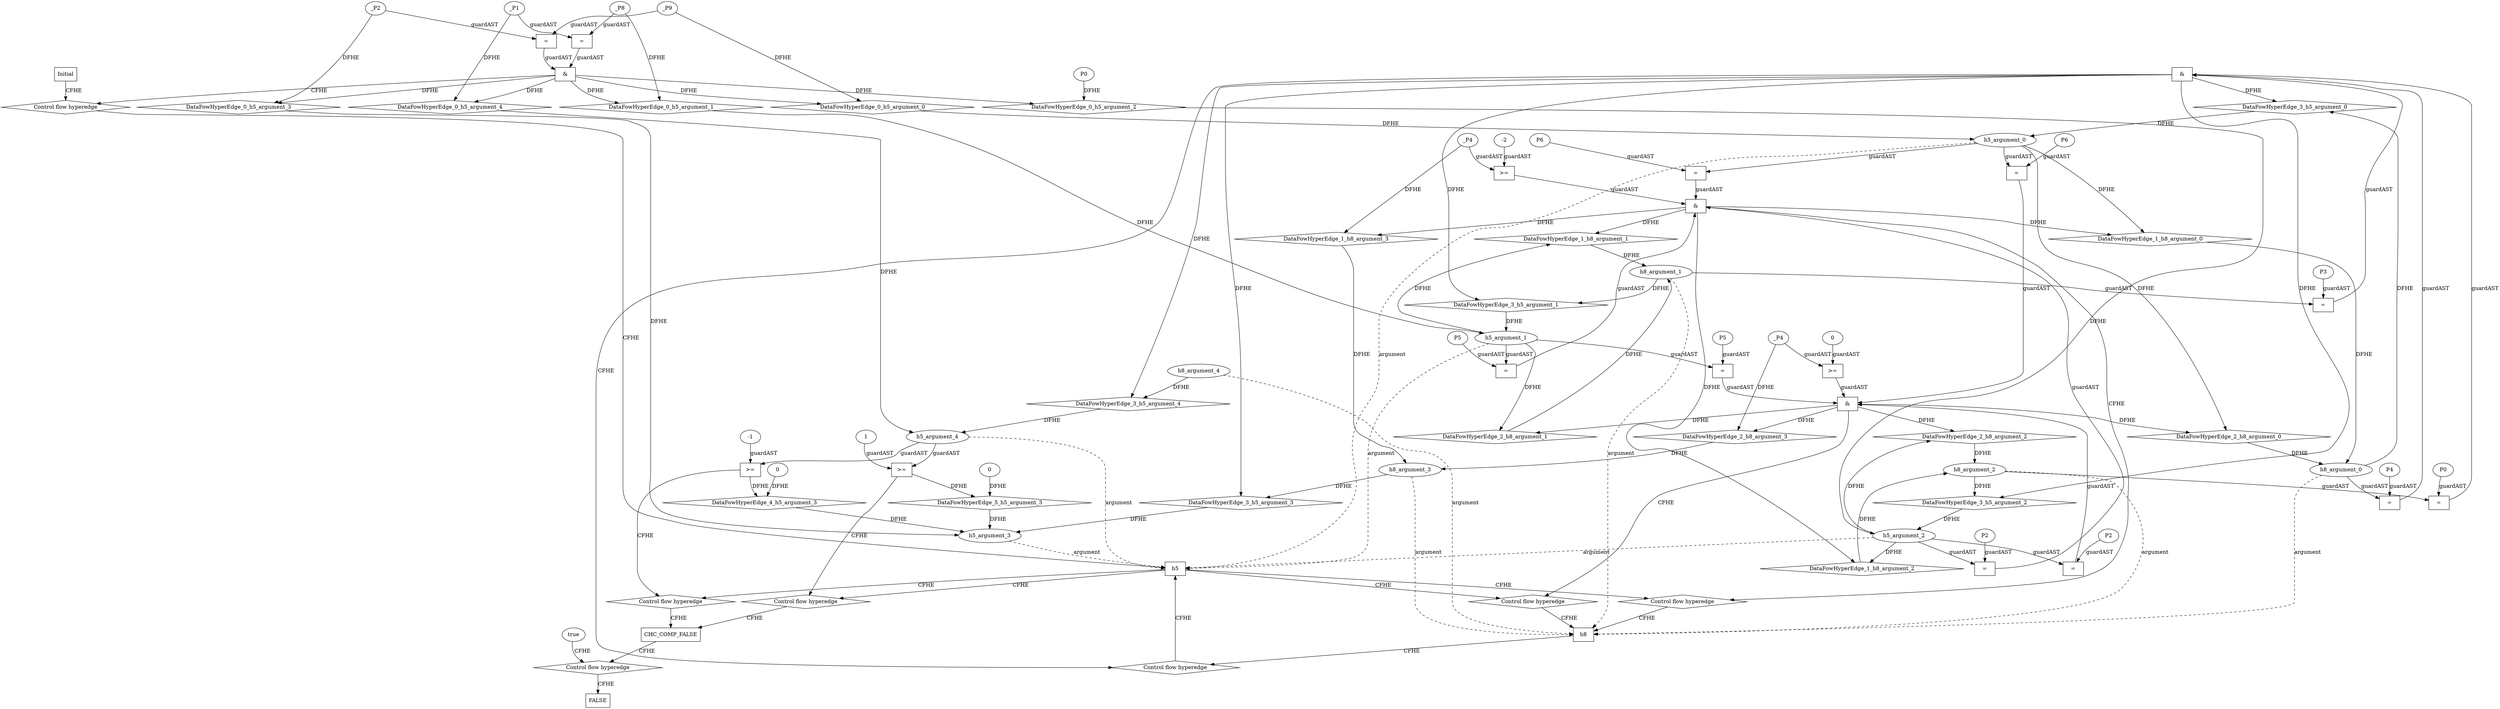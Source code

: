 digraph dag {
"CHC_COMP_FALSE" [label="CHC_COMP_FALSE" nodeName="CHC_COMP_FALSE" class=CONTROL  shape="rect"];
"h5" [label="h5" nodeName="h5" class=CONTROL  shape="rect"];
"h8" [label="h8" nodeName="h8" class=CONTROL  shape="rect"];
FALSE [label="FALSE" nodeName=FALSE class=CONTROL  shape="rect"];
Initial [label="Initial" nodeName=Initial class=CONTROL  shape="rect"];
ControlFowHyperEdge_0 [label="Control flow hyperedge" nodeName=ControlFowHyperEdge_0 class=controlFlowHyperEdge shape="diamond"];
"Initial" -> ControlFowHyperEdge_0 [label="CFHE"]
ControlFowHyperEdge_0 -> "h5" [label="CFHE"]
ControlFowHyperEdge_1 [label="Control flow hyperedge" nodeName=ControlFowHyperEdge_1 class=controlFlowHyperEdge shape="diamond"];
"h5" -> ControlFowHyperEdge_1 [label="CFHE"]
ControlFowHyperEdge_1 -> "h8" [label="CFHE"]
ControlFowHyperEdge_2 [label="Control flow hyperedge" nodeName=ControlFowHyperEdge_2 class=controlFlowHyperEdge shape="diamond"];
"h5" -> ControlFowHyperEdge_2 [label="CFHE"]
ControlFowHyperEdge_2 -> "h8" [label="CFHE"]
ControlFowHyperEdge_3 [label="Control flow hyperedge" nodeName=ControlFowHyperEdge_3 class=controlFlowHyperEdge shape="diamond"];
"h8" -> ControlFowHyperEdge_3 [label="CFHE"]
ControlFowHyperEdge_3 -> "h5" [label="CFHE"]
ControlFowHyperEdge_4 [label="Control flow hyperedge" nodeName=ControlFowHyperEdge_4 class=controlFlowHyperEdge shape="diamond"];
"h5" -> ControlFowHyperEdge_4 [label="CFHE"]
ControlFowHyperEdge_4 -> "CHC_COMP_FALSE" [label="CFHE"]
ControlFowHyperEdge_5 [label="Control flow hyperedge" nodeName=ControlFowHyperEdge_5 class=controlFlowHyperEdge shape="diamond"];
"h5" -> ControlFowHyperEdge_5 [label="CFHE"]
ControlFowHyperEdge_5 -> "CHC_COMP_FALSE" [label="CFHE"]
ControlFowHyperEdge_6 [label="Control flow hyperedge" nodeName=ControlFowHyperEdge_6 class=controlFlowHyperEdge shape="diamond"];
"CHC_COMP_FALSE" -> ControlFowHyperEdge_6 [label="CFHE"]
ControlFowHyperEdge_6 -> "FALSE" [label="CFHE"]
"h5_argument_0" [label="h5_argument_0" nodeName=argument0 class=argument  head="h5" shape="oval"];
"h5_argument_0" -> "h5"[label="argument" style="dashed"]
"h5_argument_1" [label="h5_argument_1" nodeName=argument1 class=argument  head="h5" shape="oval"];
"h5_argument_1" -> "h5"[label="argument" style="dashed"]
"h5_argument_2" [label="h5_argument_2" nodeName=argument2 class=argument  head="h5" shape="oval"];
"h5_argument_2" -> "h5"[label="argument" style="dashed"]
"h5_argument_3" [label="h5_argument_3" nodeName=argument3 class=argument  head="h5" shape="oval"];
"h5_argument_3" -> "h5"[label="argument" style="dashed"]
"h5_argument_4" [label="h5_argument_4" nodeName=argument4 class=argument  head="h5" shape="oval"];
"h5_argument_4" -> "h5"[label="argument" style="dashed"]
"h8_argument_0" [label="h8_argument_0" nodeName=argument0 class=argument  head="h8" shape="oval"];
"h8_argument_0" -> "h8"[label="argument" style="dashed"]
"h8_argument_1" [label="h8_argument_1" nodeName=argument1 class=argument  head="h8" shape="oval"];
"h8_argument_1" -> "h8"[label="argument" style="dashed"]
"h8_argument_2" [label="h8_argument_2" nodeName=argument2 class=argument  head="h8" shape="oval"];
"h8_argument_2" -> "h8"[label="argument" style="dashed"]
"h8_argument_3" [label="h8_argument_3" nodeName=argument3 class=argument  head="h8" shape="oval"];
"h8_argument_3" -> "h8"[label="argument" style="dashed"]
"h8_argument_4" [label="h8_argument_4" nodeName=argument4 class=argument  head="h8" shape="oval"];
"h8_argument_4" -> "h8"[label="argument" style="dashed"]

"xxxh5___Initial_0xxx_and" [label="&" nodeName="xxxh5___Initial_0xxx_and" class=Operator shape="rect"];
"xxxh5___Initial_0xxxguard_0_node_0" [label="=" nodeName="xxxh5___Initial_0xxxguard_0_node_0" class=Operator  shape="rect"];
"xxxh5___Initial_0xxxdataFlow3_node_0" -> "xxxh5___Initial_0xxxguard_0_node_0"[label="guardAST"]
"xxxh5___Initial_0xxxdataFlow1_node_0" -> "xxxh5___Initial_0xxxguard_0_node_0"[label="guardAST"]

"xxxh5___Initial_0xxxguard_0_node_0" -> "xxxh5___Initial_0xxx_and" [label="guardAST"];
"xxxh5___Initial_0xxxguard1_node_0" [label="=" nodeName="xxxh5___Initial_0xxxguard1_node_0" class=Operator  shape="rect"];
"xxxh5___Initial_0xxxdataFlow_0_node_0" -> "xxxh5___Initial_0xxxguard1_node_0"[label="guardAST"]
"xxxh5___Initial_0xxxdataFlow2_node_0" -> "xxxh5___Initial_0xxxguard1_node_0"[label="guardAST"]

"xxxh5___Initial_0xxxguard1_node_0" -> "xxxh5___Initial_0xxx_and" [label="guardAST"];
"xxxh5___Initial_0xxx_and" -> "ControlFowHyperEdge_0" [label="CFHE"];
"xxxh5___Initial_0xxxdataFlow_0_node_0" [label="_P2" nodeName="xxxh5___Initial_0xxxdataFlow_0_node_0" class=symbolicConstant ];

"xxxh5___Initial_0xxxdataFlow1_node_0" [label="_P8" nodeName="xxxh5___Initial_0xxxdataFlow1_node_0" class=symbolicConstant ];

"xxxh5___Initial_0xxxdataFlow2_node_0" [label="_P9" nodeName="xxxh5___Initial_0xxxdataFlow2_node_0" class=symbolicConstant ];

"xxxh5___Initial_0xxxdataFlow3_node_0" [label="_P1" nodeName="xxxh5___Initial_0xxxdataFlow3_node_0" class=symbolicConstant ];

"xxxh5___Initial_0xxxdataFlow4_node_0" [label="P0" nodeName="xxxh5___Initial_0xxxdataFlow4_node_0" class=symbolicConstant ];

"xxxh8___h5_1xxx_and" [label="&" nodeName="xxxh8___h5_1xxx_and" class=Operator shape="rect"];
"xxxh8___h5_1xxxguard_0_node_0" [label=">=" nodeName="xxxh8___h5_1xxxguard_0_node_0" class=Operator  shape="rect"];
"xxxh8___h5_1xxxguard_0_node_1" [label="-2" nodeName="xxxh8___h5_1xxxguard_0_node_1" class=IdealInt ];
"xxxh8___h5_1xxxguard_0_node_1" -> "xxxh8___h5_1xxxguard_0_node_0"[label="guardAST"]
"xxxh8___h5_1xxxdataFlow_0_node_0" -> "xxxh8___h5_1xxxguard_0_node_0"[label="guardAST"]

"xxxh8___h5_1xxxguard_0_node_0" -> "xxxh8___h5_1xxx_and" [label="guardAST"];
"xxxh8___h5_1xxxguard1_node_0" [label="=" nodeName="xxxh8___h5_1xxxguard1_node_0" class=Operator  shape="rect"];
"xxxh8___h5_1xxxguard1_node_1" [label="P6" nodeName="xxxh8___h5_1xxxguard1_node_1" class=symbolicConstant ];
"xxxh8___h5_1xxxguard1_node_1" -> "xxxh8___h5_1xxxguard1_node_0"[label="guardAST"]
"h5_argument_0" -> "xxxh8___h5_1xxxguard1_node_0"[label="guardAST"]

"xxxh8___h5_1xxxguard1_node_0" -> "xxxh8___h5_1xxx_and" [label="guardAST"];
"xxxh8___h5_1xxxguard2_node_0" [label="=" nodeName="xxxh8___h5_1xxxguard2_node_0" class=Operator  shape="rect"];
"xxxh8___h5_1xxxguard2_node_1" [label="P5" nodeName="xxxh8___h5_1xxxguard2_node_1" class=symbolicConstant ];
"xxxh8___h5_1xxxguard2_node_1" -> "xxxh8___h5_1xxxguard2_node_0"[label="guardAST"]
"h5_argument_1" -> "xxxh8___h5_1xxxguard2_node_0"[label="guardAST"]

"xxxh8___h5_1xxxguard2_node_0" -> "xxxh8___h5_1xxx_and" [label="guardAST"];
"xxxh8___h5_1xxxguard3_node_0" [label="=" nodeName="xxxh8___h5_1xxxguard3_node_0" class=Operator  shape="rect"];
"xxxh8___h5_1xxxguard3_node_1" [label="P2" nodeName="xxxh8___h5_1xxxguard3_node_1" class=symbolicConstant ];
"xxxh8___h5_1xxxguard3_node_1" -> "xxxh8___h5_1xxxguard3_node_0"[label="guardAST"]
"h5_argument_2" -> "xxxh8___h5_1xxxguard3_node_0"[label="guardAST"]

"xxxh8___h5_1xxxguard3_node_0" -> "xxxh8___h5_1xxx_and" [label="guardAST"];
"xxxh8___h5_1xxx_and" -> "ControlFowHyperEdge_1" [label="CFHE"];
"xxxh8___h5_1xxxdataFlow_0_node_0" [label="_P4" nodeName="xxxh8___h5_1xxxdataFlow_0_node_0" class=symbolicConstant ];

"xxxh8___h5_2xxx_and" [label="&" nodeName="xxxh8___h5_2xxx_and" class=Operator shape="rect"];
"xxxh8___h5_2xxxguard_0_node_0" [label=">=" nodeName="xxxh8___h5_2xxxguard_0_node_0" class=Operator  shape="rect"];
"xxxh8___h5_2xxxguard_0_node_2" [label="0" nodeName="xxxh8___h5_2xxxguard_0_node_2" class=IdealInt ];
"xxxh8___h5_2xxxdataFlow_0_node_0" -> "xxxh8___h5_2xxxguard_0_node_0"[label="guardAST"]
"xxxh8___h5_2xxxguard_0_node_2" -> "xxxh8___h5_2xxxguard_0_node_0"[label="guardAST"]

"xxxh8___h5_2xxxguard_0_node_0" -> "xxxh8___h5_2xxx_and" [label="guardAST"];
"xxxh8___h5_2xxxguard1_node_0" [label="=" nodeName="xxxh8___h5_2xxxguard1_node_0" class=Operator  shape="rect"];
"xxxh8___h5_2xxxguard1_node_1" [label="P6" nodeName="xxxh8___h5_2xxxguard1_node_1" class=symbolicConstant ];
"xxxh8___h5_2xxxguard1_node_1" -> "xxxh8___h5_2xxxguard1_node_0"[label="guardAST"]
"h5_argument_0" -> "xxxh8___h5_2xxxguard1_node_0"[label="guardAST"]

"xxxh8___h5_2xxxguard1_node_0" -> "xxxh8___h5_2xxx_and" [label="guardAST"];
"xxxh8___h5_2xxxguard2_node_0" [label="=" nodeName="xxxh8___h5_2xxxguard2_node_0" class=Operator  shape="rect"];
"xxxh8___h5_2xxxguard2_node_1" [label="P5" nodeName="xxxh8___h5_2xxxguard2_node_1" class=symbolicConstant ];
"xxxh8___h5_2xxxguard2_node_1" -> "xxxh8___h5_2xxxguard2_node_0"[label="guardAST"]
"h5_argument_1" -> "xxxh8___h5_2xxxguard2_node_0"[label="guardAST"]

"xxxh8___h5_2xxxguard2_node_0" -> "xxxh8___h5_2xxx_and" [label="guardAST"];
"xxxh8___h5_2xxxguard3_node_0" [label="=" nodeName="xxxh8___h5_2xxxguard3_node_0" class=Operator  shape="rect"];
"xxxh8___h5_2xxxguard3_node_1" [label="P2" nodeName="xxxh8___h5_2xxxguard3_node_1" class=symbolicConstant ];
"xxxh8___h5_2xxxguard3_node_1" -> "xxxh8___h5_2xxxguard3_node_0"[label="guardAST"]
"h5_argument_2" -> "xxxh8___h5_2xxxguard3_node_0"[label="guardAST"]

"xxxh8___h5_2xxxguard3_node_0" -> "xxxh8___h5_2xxx_and" [label="guardAST"];
"xxxh8___h5_2xxx_and" -> "ControlFowHyperEdge_2" [label="CFHE"];
"xxxh8___h5_2xxxdataFlow_0_node_0" [label="_P4" nodeName="xxxh8___h5_2xxxdataFlow_0_node_0" class=symbolicConstant ];

"xxxh5___h8_3xxx_and" [label="&" nodeName="xxxh5___h8_3xxx_and" class=Operator shape="rect"];
"xxxh5___h8_3xxxguard_0_node_0" [label="=" nodeName="xxxh5___h8_3xxxguard_0_node_0" class=Operator  shape="rect"];
"xxxh5___h8_3xxxguard_0_node_1" [label="P4" nodeName="xxxh5___h8_3xxxguard_0_node_1" class=symbolicConstant ];
"xxxh5___h8_3xxxguard_0_node_1" -> "xxxh5___h8_3xxxguard_0_node_0"[label="guardAST"]
"h8_argument_0" -> "xxxh5___h8_3xxxguard_0_node_0"[label="guardAST"]

"xxxh5___h8_3xxxguard_0_node_0" -> "xxxh5___h8_3xxx_and" [label="guardAST"];
"xxxh5___h8_3xxxguard1_node_0" [label="=" nodeName="xxxh5___h8_3xxxguard1_node_0" class=Operator  shape="rect"];
"xxxh5___h8_3xxxguard1_node_1" [label="P3" nodeName="xxxh5___h8_3xxxguard1_node_1" class=symbolicConstant ];
"xxxh5___h8_3xxxguard1_node_1" -> "xxxh5___h8_3xxxguard1_node_0"[label="guardAST"]
"h8_argument_1" -> "xxxh5___h8_3xxxguard1_node_0"[label="guardAST"]

"xxxh5___h8_3xxxguard1_node_0" -> "xxxh5___h8_3xxx_and" [label="guardAST"];
"xxxh5___h8_3xxxguard2_node_0" [label="=" nodeName="xxxh5___h8_3xxxguard2_node_0" class=Operator  shape="rect"];
"xxxh5___h8_3xxxguard2_node_1" [label="P0" nodeName="xxxh5___h8_3xxxguard2_node_1" class=symbolicConstant ];
"xxxh5___h8_3xxxguard2_node_1" -> "xxxh5___h8_3xxxguard2_node_0"[label="guardAST"]
"h8_argument_2" -> "xxxh5___h8_3xxxguard2_node_0"[label="guardAST"]

"xxxh5___h8_3xxxguard2_node_0" -> "xxxh5___h8_3xxx_and" [label="guardAST"];
"xxxh5___h8_3xxx_and" -> "ControlFowHyperEdge_3" [label="CFHE"];
"xxxCHC_COMP_FALSE___h5_4xxxguard_0_node_0" [label=">=" nodeName="xxxCHC_COMP_FALSE___h5_4xxxguard_0_node_0" class=Operator  shape="rect"];
"xxxCHC_COMP_FALSE___h5_4xxxguard_0_node_1" [label="-1" nodeName="xxxCHC_COMP_FALSE___h5_4xxxguard_0_node_1" class=IdealInt ];
"xxxCHC_COMP_FALSE___h5_4xxxguard_0_node_1" -> "xxxCHC_COMP_FALSE___h5_4xxxguard_0_node_0"[label="guardAST"]
"h5_argument_4" -> "xxxCHC_COMP_FALSE___h5_4xxxguard_0_node_0"[label="guardAST"]

"xxxCHC_COMP_FALSE___h5_4xxxguard_0_node_0" -> "ControlFowHyperEdge_4" [label="CFHE"];
"xxxCHC_COMP_FALSE___h5_5xxxguard_0_node_0" [label=">=" nodeName="xxxCHC_COMP_FALSE___h5_5xxxguard_0_node_0" class=Operator  shape="rect"];
"xxxCHC_COMP_FALSE___h5_5xxxguard_0_node_2" [label="1" nodeName="xxxCHC_COMP_FALSE___h5_5xxxguard_0_node_2" class=IdealInt ];
"h5_argument_4" -> "xxxCHC_COMP_FALSE___h5_5xxxguard_0_node_0"[label="guardAST"]
"xxxCHC_COMP_FALSE___h5_5xxxguard_0_node_2" -> "xxxCHC_COMP_FALSE___h5_5xxxguard_0_node_0"[label="guardAST"]

"xxxCHC_COMP_FALSE___h5_5xxxguard_0_node_0" -> "ControlFowHyperEdge_5" [label="CFHE"];
"xxxFALSE___CHC_COMP_FALSE_6xxxguard_0_node_0" [label="true" nodeName="xxxFALSE___CHC_COMP_FALSE_6xxxguard_0_node_0" class=Constant ];

"xxxFALSE___CHC_COMP_FALSE_6xxxguard_0_node_0" -> "ControlFowHyperEdge_6" [label="CFHE"];
"xxxCHC_COMP_FALSE___h5_4xxxh5_argument_3_constant_0" [label="0" nodeName="xxxCHC_COMP_FALSE___h5_4xxxh5_argument_3_constant_0" class=Constant];
"DataFowHyperEdge_4_h5_argument_3" [label="DataFowHyperEdge_4_h5_argument_3" nodeName="DataFowHyperEdge_4_h5_argument_3" class=DataFlowHyperedge shape="diamond"];
"DataFowHyperEdge_4_h5_argument_3" -> "h5_argument_3"[label="DFHE"]
"xxxCHC_COMP_FALSE___h5_4xxxguard_0_node_0" -> "DataFowHyperEdge_4_h5_argument_3"[label="DFHE"]
"xxxCHC_COMP_FALSE___h5_4xxxh5_argument_3_constant_0" -> "DataFowHyperEdge_4_h5_argument_3" [label="DFHE"];
"xxxCHC_COMP_FALSE___h5_5xxxh5_argument_3_constant_0" [label="0" nodeName="xxxCHC_COMP_FALSE___h5_5xxxh5_argument_3_constant_0" class=Constant];
"DataFowHyperEdge_5_h5_argument_3" [label="DataFowHyperEdge_5_h5_argument_3" nodeName="DataFowHyperEdge_5_h5_argument_3" class=DataFlowHyperedge shape="diamond"];
"DataFowHyperEdge_5_h5_argument_3" -> "h5_argument_3"[label="DFHE"]
"xxxCHC_COMP_FALSE___h5_5xxxguard_0_node_0" -> "DataFowHyperEdge_5_h5_argument_3"[label="DFHE"]
"xxxCHC_COMP_FALSE___h5_5xxxh5_argument_3_constant_0" -> "DataFowHyperEdge_5_h5_argument_3" [label="DFHE"];
"h5_argument_0" -> "DataFowHyperEdge_1_h8_argument_0"[label="DFHE"]
"DataFowHyperEdge_1_h8_argument_0" [label="DataFowHyperEdge_1_h8_argument_0" nodeName="DataFowHyperEdge_1_h8_argument_0" class=DataFlowHyperedge shape="diamond"];
"DataFowHyperEdge_1_h8_argument_0" -> "h8_argument_0"[label="DFHE"]
"xxxh8___h5_1xxx_and" -> "DataFowHyperEdge_1_h8_argument_0"[label="DFHE"]
"h5_argument_1" -> "DataFowHyperEdge_1_h8_argument_1"[label="DFHE"]
"DataFowHyperEdge_1_h8_argument_1" [label="DataFowHyperEdge_1_h8_argument_1" nodeName="DataFowHyperEdge_1_h8_argument_1" class=DataFlowHyperedge shape="diamond"];
"DataFowHyperEdge_1_h8_argument_1" -> "h8_argument_1"[label="DFHE"]
"xxxh8___h5_1xxx_and" -> "DataFowHyperEdge_1_h8_argument_1"[label="DFHE"]
"h5_argument_2" -> "DataFowHyperEdge_1_h8_argument_2"[label="DFHE"]
"DataFowHyperEdge_1_h8_argument_2" [label="DataFowHyperEdge_1_h8_argument_2" nodeName="DataFowHyperEdge_1_h8_argument_2" class=DataFlowHyperedge shape="diamond"];
"DataFowHyperEdge_1_h8_argument_2" -> "h8_argument_2"[label="DFHE"]
"xxxh8___h5_1xxx_and" -> "DataFowHyperEdge_1_h8_argument_2"[label="DFHE"]
"h5_argument_0" -> "DataFowHyperEdge_2_h8_argument_0"[label="DFHE"]
"DataFowHyperEdge_2_h8_argument_0" [label="DataFowHyperEdge_2_h8_argument_0" nodeName="DataFowHyperEdge_2_h8_argument_0" class=DataFlowHyperedge shape="diamond"];
"DataFowHyperEdge_2_h8_argument_0" -> "h8_argument_0"[label="DFHE"]
"xxxh8___h5_2xxx_and" -> "DataFowHyperEdge_2_h8_argument_0"[label="DFHE"]
"h5_argument_1" -> "DataFowHyperEdge_2_h8_argument_1"[label="DFHE"]
"DataFowHyperEdge_2_h8_argument_1" [label="DataFowHyperEdge_2_h8_argument_1" nodeName="DataFowHyperEdge_2_h8_argument_1" class=DataFlowHyperedge shape="diamond"];
"DataFowHyperEdge_2_h8_argument_1" -> "h8_argument_1"[label="DFHE"]
"xxxh8___h5_2xxx_and" -> "DataFowHyperEdge_2_h8_argument_1"[label="DFHE"]
"h5_argument_2" -> "DataFowHyperEdge_2_h8_argument_2"[label="DFHE"]
"DataFowHyperEdge_2_h8_argument_2" [label="DataFowHyperEdge_2_h8_argument_2" nodeName="DataFowHyperEdge_2_h8_argument_2" class=DataFlowHyperedge shape="diamond"];
"DataFowHyperEdge_2_h8_argument_2" -> "h8_argument_2"[label="DFHE"]
"xxxh8___h5_2xxx_and" -> "DataFowHyperEdge_2_h8_argument_2"[label="DFHE"]
"h8_argument_3" -> "DataFowHyperEdge_3_h5_argument_3"[label="DFHE"]
"DataFowHyperEdge_3_h5_argument_3" [label="DataFowHyperEdge_3_h5_argument_3" nodeName="DataFowHyperEdge_3_h5_argument_3" class=DataFlowHyperedge shape="diamond"];
"DataFowHyperEdge_3_h5_argument_3" -> "h5_argument_3"[label="DFHE"]
"xxxh5___h8_3xxx_and" -> "DataFowHyperEdge_3_h5_argument_3"[label="DFHE"]
"h8_argument_0" -> "DataFowHyperEdge_3_h5_argument_0"[label="DFHE"]
"DataFowHyperEdge_3_h5_argument_0" [label="DataFowHyperEdge_3_h5_argument_0" nodeName="DataFowHyperEdge_3_h5_argument_0" class=DataFlowHyperedge shape="diamond"];
"DataFowHyperEdge_3_h5_argument_0" -> "h5_argument_0"[label="DFHE"]
"xxxh5___h8_3xxx_and" -> "DataFowHyperEdge_3_h5_argument_0"[label="DFHE"]
"h8_argument_2" -> "DataFowHyperEdge_3_h5_argument_2"[label="DFHE"]
"DataFowHyperEdge_3_h5_argument_2" [label="DataFowHyperEdge_3_h5_argument_2" nodeName="DataFowHyperEdge_3_h5_argument_2" class=DataFlowHyperedge shape="diamond"];
"DataFowHyperEdge_3_h5_argument_2" -> "h5_argument_2"[label="DFHE"]
"xxxh5___h8_3xxx_and" -> "DataFowHyperEdge_3_h5_argument_2"[label="DFHE"]
"h8_argument_1" -> "DataFowHyperEdge_3_h5_argument_1"[label="DFHE"]
"DataFowHyperEdge_3_h5_argument_1" [label="DataFowHyperEdge_3_h5_argument_1" nodeName="DataFowHyperEdge_3_h5_argument_1" class=DataFlowHyperedge shape="diamond"];
"DataFowHyperEdge_3_h5_argument_1" -> "h5_argument_1"[label="DFHE"]
"xxxh5___h8_3xxx_and" -> "DataFowHyperEdge_3_h5_argument_1"[label="DFHE"]
"h8_argument_4" -> "DataFowHyperEdge_3_h5_argument_4"[label="DFHE"]
"DataFowHyperEdge_3_h5_argument_4" [label="DataFowHyperEdge_3_h5_argument_4" nodeName="DataFowHyperEdge_3_h5_argument_4" class=DataFlowHyperedge shape="diamond"];
"DataFowHyperEdge_3_h5_argument_4" -> "h5_argument_4"[label="DFHE"]
"xxxh5___h8_3xxx_and" -> "DataFowHyperEdge_3_h5_argument_4"[label="DFHE"]
"DataFowHyperEdge_0_h5_argument_0" [label="DataFowHyperEdge_0_h5_argument_0" nodeName="DataFowHyperEdge_0_h5_argument_0" class=DataFlowHyperedge shape="diamond"];
"DataFowHyperEdge_0_h5_argument_0" -> "h5_argument_0"[label="DFHE"]
"xxxh5___Initial_0xxx_and" -> "DataFowHyperEdge_0_h5_argument_0"[label="DFHE"]
"xxxh5___Initial_0xxxdataFlow2_node_0" -> "DataFowHyperEdge_0_h5_argument_0" [label="DFHE"];
"DataFowHyperEdge_0_h5_argument_1" [label="DataFowHyperEdge_0_h5_argument_1" nodeName="DataFowHyperEdge_0_h5_argument_1" class=DataFlowHyperedge shape="diamond"];
"DataFowHyperEdge_0_h5_argument_1" -> "h5_argument_1"[label="DFHE"]
"xxxh5___Initial_0xxx_and" -> "DataFowHyperEdge_0_h5_argument_1"[label="DFHE"]
"xxxh5___Initial_0xxxdataFlow1_node_0" -> "DataFowHyperEdge_0_h5_argument_1" [label="DFHE"];
"DataFowHyperEdge_0_h5_argument_2" [label="DataFowHyperEdge_0_h5_argument_2" nodeName="DataFowHyperEdge_0_h5_argument_2" class=DataFlowHyperedge shape="diamond"];
"DataFowHyperEdge_0_h5_argument_2" -> "h5_argument_2"[label="DFHE"]
"xxxh5___Initial_0xxx_and" -> "DataFowHyperEdge_0_h5_argument_2"[label="DFHE"]
"xxxh5___Initial_0xxxdataFlow4_node_0" -> "DataFowHyperEdge_0_h5_argument_2" [label="DFHE"];
"DataFowHyperEdge_0_h5_argument_3" [label="DataFowHyperEdge_0_h5_argument_3" nodeName="DataFowHyperEdge_0_h5_argument_3" class=DataFlowHyperedge shape="diamond"];
"DataFowHyperEdge_0_h5_argument_3" -> "h5_argument_3"[label="DFHE"]
"xxxh5___Initial_0xxx_and" -> "DataFowHyperEdge_0_h5_argument_3"[label="DFHE"]
"xxxh5___Initial_0xxxdataFlow_0_node_0" -> "DataFowHyperEdge_0_h5_argument_3" [label="DFHE"];
"DataFowHyperEdge_0_h5_argument_4" [label="DataFowHyperEdge_0_h5_argument_4" nodeName="DataFowHyperEdge_0_h5_argument_4" class=DataFlowHyperedge shape="diamond"];
"DataFowHyperEdge_0_h5_argument_4" -> "h5_argument_4"[label="DFHE"]
"xxxh5___Initial_0xxx_and" -> "DataFowHyperEdge_0_h5_argument_4"[label="DFHE"]
"xxxh5___Initial_0xxxdataFlow3_node_0" -> "DataFowHyperEdge_0_h5_argument_4" [label="DFHE"];
"DataFowHyperEdge_1_h8_argument_3" [label="DataFowHyperEdge_1_h8_argument_3" nodeName="DataFowHyperEdge_1_h8_argument_3" class=DataFlowHyperedge shape="diamond"];
"DataFowHyperEdge_1_h8_argument_3" -> "h8_argument_3"[label="DFHE"]
"xxxh8___h5_1xxx_and" -> "DataFowHyperEdge_1_h8_argument_3"[label="DFHE"]
"xxxh8___h5_1xxxdataFlow_0_node_0" -> "DataFowHyperEdge_1_h8_argument_3" [label="DFHE"];
"DataFowHyperEdge_2_h8_argument_3" [label="DataFowHyperEdge_2_h8_argument_3" nodeName="DataFowHyperEdge_2_h8_argument_3" class=DataFlowHyperedge shape="diamond"];
"DataFowHyperEdge_2_h8_argument_3" -> "h8_argument_3"[label="DFHE"]
"xxxh8___h5_2xxx_and" -> "DataFowHyperEdge_2_h8_argument_3"[label="DFHE"]
"xxxh8___h5_2xxxdataFlow_0_node_0" -> "DataFowHyperEdge_2_h8_argument_3" [label="DFHE"];




}
